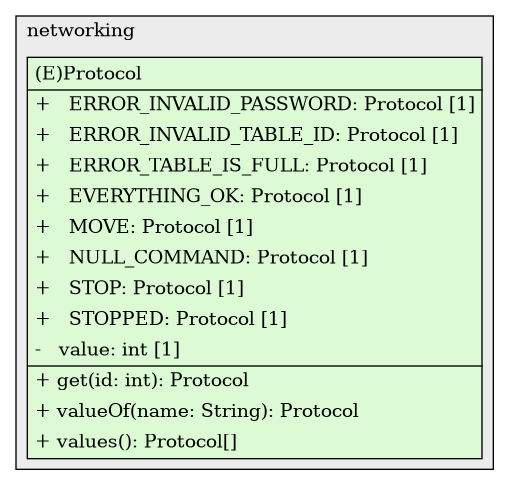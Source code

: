 @startuml

/' diagram meta data start
config=StructureConfiguration;
{
  "projectClassification": {
    "searchMode": "OpenProject", // OpenProject, AllProjects
    "includedProjects": "",
    "pathEndKeywords": "*.impl",
    "isClientPath": "",
    "isClientName": "",
    "isTestPath": "",
    "isTestName": "",
    "isMappingPath": "",
    "isMappingName": "",
    "isDataAccessPath": "",
    "isDataAccessName": "",
    "isDataStructurePath": "",
    "isDataStructureName": "",
    "isInterfaceStructuresPath": "",
    "isInterfaceStructuresName": "",
    "isEntryPointPath": "",
    "isEntryPointName": "",
    "treatFinalFieldsAsMandatory": false
  },
  "graphRestriction": {
    "classPackageExcludeFilter": "",
    "classPackageIncludeFilter": "",
    "classNameExcludeFilter": "",
    "classNameIncludeFilter": "",
    "methodNameExcludeFilter": "",
    "methodNameIncludeFilter": "",
    "removeByInheritance": "", // inheritance/annotation based filtering is done in a second step
    "removeByAnnotation": "",
    "removeByClassPackage": "", // cleanup the graph after inheritance/annotation based filtering is done
    "removeByClassName": "",
    "cutMappings": false,
    "cutEnum": true,
    "cutTests": true,
    "cutClient": true,
    "cutDataAccess": true,
    "cutInterfaceStructures": true,
    "cutDataStructures": true,
    "cutGetterAndSetter": true,
    "cutConstructors": true
  },
  "graphTraversal": {
    "forwardDepth": 3,
    "backwardDepth": 3,
    "classPackageExcludeFilter": "",
    "classPackageIncludeFilter": "",
    "classNameExcludeFilter": "",
    "classNameIncludeFilter": "",
    "methodNameExcludeFilter": "",
    "methodNameIncludeFilter": "",
    "hideMappings": false,
    "hideDataStructures": false,
    "hidePrivateMethods": true,
    "hideInterfaceCalls": true, // indirection: implementation -> interface (is hidden) -> implementation
    "onlyShowApplicationEntryPoints": false, // root node is included
    "useMethodCallsForStructureDiagram": "ForwardOnly" // ForwardOnly, BothDirections, No
  },
  "details": {
    "aggregation": "GroupByClass", // ByClass, GroupByClass, None
    "showClassGenericTypes": true,
    "showMethods": true,
    "showMethodParameterNames": true,
    "showMethodParameterTypes": true,
    "showMethodReturnType": true,
    "showPackageLevels": 2,
    "showDetailedClassStructure": true
  },
  "rootClass": "networking.Protocol",
  "extensionCallbackMethod": "" // qualified.class.name#methodName - signature: public static String method(String)
}
diagram meta data end '/



digraph g {
    rankdir="TB"
    splines=polyline
    

'nodes 
subgraph cluster_478222604 { 
   	label=networking
	labeljust=l
	fillcolor="#ececec"
	style=filled
   
   Protocol478222604[
	label=<<TABLE BORDER="1" CELLBORDER="0" CELLPADDING="4" CELLSPACING="0">
<TR><TD ALIGN="LEFT" >(E)Protocol</TD></TR>
<HR/>
<TR><TD ALIGN="LEFT" >+   ERROR_INVALID_PASSWORD: Protocol [1]</TD></TR>
<TR><TD ALIGN="LEFT" >+   ERROR_INVALID_TABLE_ID: Protocol [1]</TD></TR>
<TR><TD ALIGN="LEFT" >+   ERROR_TABLE_IS_FULL: Protocol [1]</TD></TR>
<TR><TD ALIGN="LEFT" >+   EVERYTHING_OK: Protocol [1]</TD></TR>
<TR><TD ALIGN="LEFT" >+   MOVE: Protocol [1]</TD></TR>
<TR><TD ALIGN="LEFT" >+   NULL_COMMAND: Protocol [1]</TD></TR>
<TR><TD ALIGN="LEFT" >+   STOP: Protocol [1]</TD></TR>
<TR><TD ALIGN="LEFT" >+   STOPPED: Protocol [1]</TD></TR>
<TR><TD ALIGN="LEFT" >-   value: int [1]</TD></TR>
<HR/>
<TR><TD ALIGN="LEFT" >+ get(id: int): Protocol</TD></TR>
<TR><TD ALIGN="LEFT" >+ valueOf(name: String): Protocol</TD></TR>
<TR><TD ALIGN="LEFT" >+ values(): Protocol[]</TD></TR>
</TABLE>>
	style=filled
	margin=0
	shape=plaintext
	fillcolor="#DCFBD5"
];
} 

'edges    

    
}
@enduml